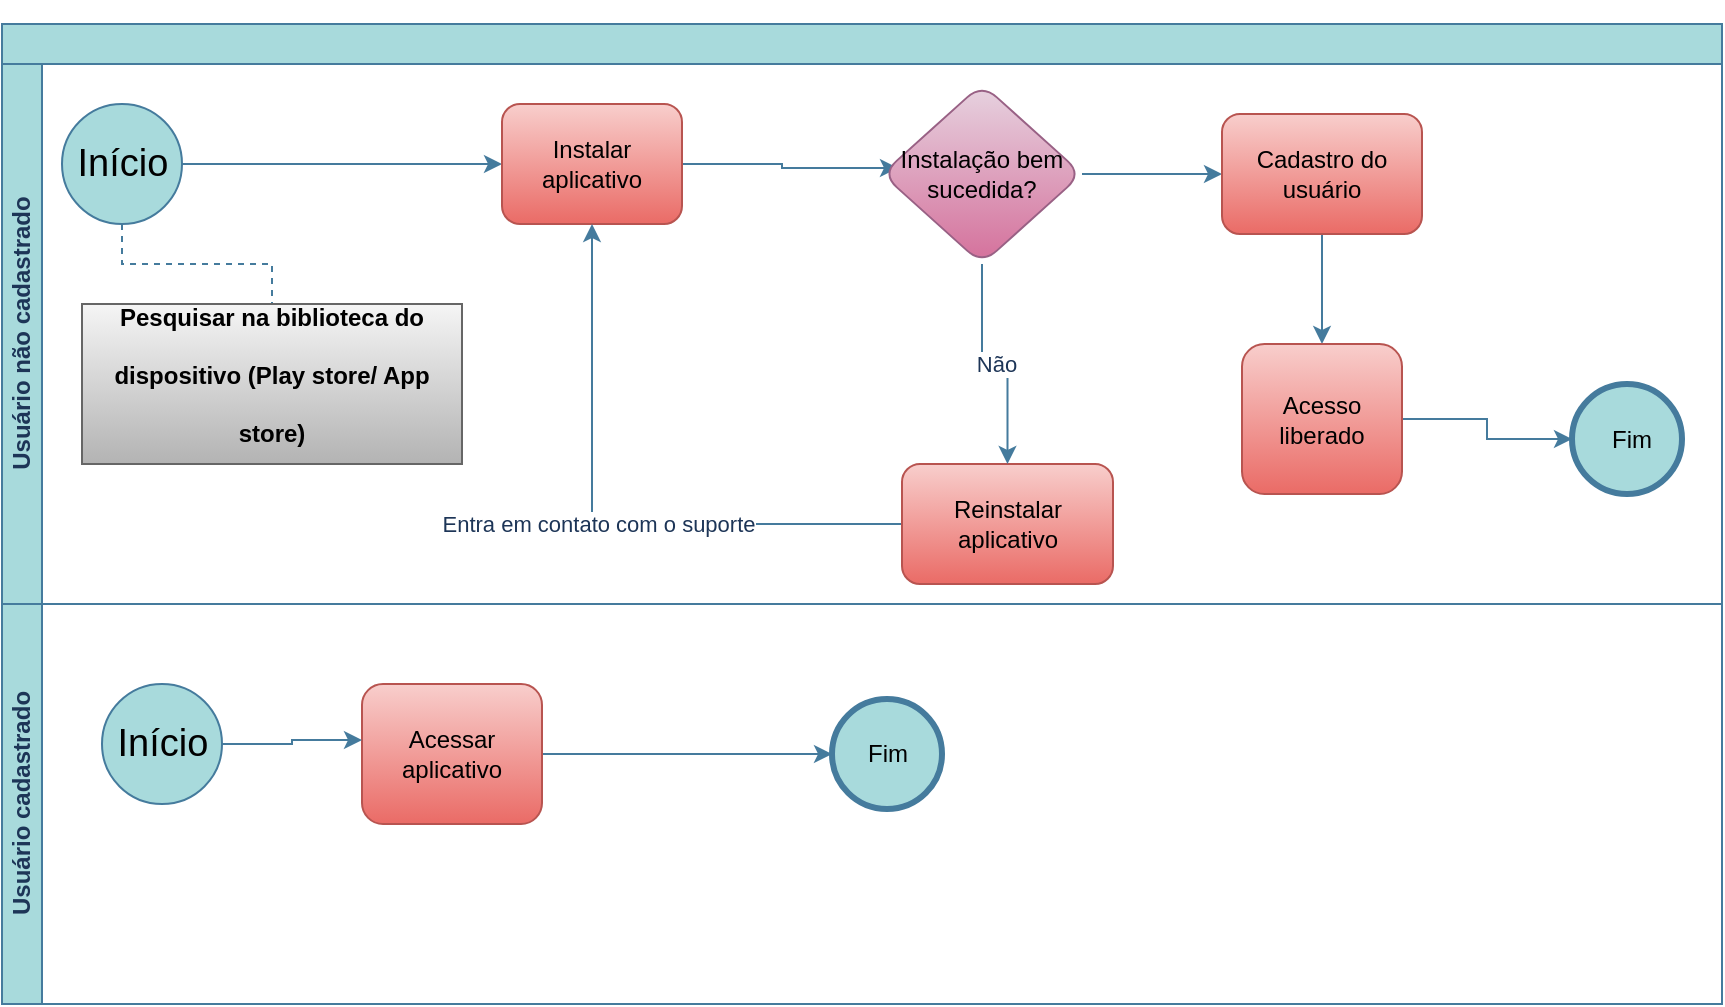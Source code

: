 <mxfile version="27.0.6">
  <diagram name="Página-1" id="F7bdqT-ER-5MlWBGdKAR">
    <mxGraphModel dx="994" dy="579" grid="1" gridSize="10" guides="1" tooltips="1" connect="1" arrows="1" fold="1" page="1" pageScale="1" pageWidth="827" pageHeight="1169" math="0" shadow="0">
      <root>
        <mxCell id="0" />
        <mxCell id="1" parent="0" />
        <mxCell id="GeJ39ysv4xQjzDasYRCv-2" value="&#xa;&#xa;&#xa;" style="swimlane;html=1;childLayout=stackLayout;resizeParent=1;resizeParentMax=0;horizontal=1;startSize=20;horizontalStack=0;whiteSpace=wrap;fillColor=#A8DADC;labelBackgroundColor=none;strokeColor=#457B9D;fontColor=#1D3557;" parent="1" vertex="1">
          <mxGeometry x="20" y="30" width="860" height="490" as="geometry" />
        </mxCell>
        <mxCell id="GeJ39ysv4xQjzDasYRCv-3" value="Usuário não cadastrado" style="swimlane;html=1;startSize=20;horizontal=0;labelBackgroundColor=none;fillColor=#A8DADC;strokeColor=#457B9D;fontColor=#1D3557;" parent="GeJ39ysv4xQjzDasYRCv-2" vertex="1">
          <mxGeometry y="20" width="860" height="270" as="geometry" />
        </mxCell>
        <mxCell id="LmsEvX6lg8-w7rIzI8qS-34" style="edgeStyle=orthogonalEdgeStyle;rounded=0;orthogonalLoop=1;jettySize=auto;html=1;exitX=1;exitY=0.5;exitDx=0;exitDy=0;exitPerimeter=0;entryX=0;entryY=0.5;entryDx=0;entryDy=0;strokeColor=#457B9D;fontColor=#1D3557;fillColor=#A8DADC;" edge="1" parent="GeJ39ysv4xQjzDasYRCv-3" source="LmsEvX6lg8-w7rIzI8qS-2" target="LmsEvX6lg8-w7rIzI8qS-13">
          <mxGeometry relative="1" as="geometry" />
        </mxCell>
        <mxCell id="LmsEvX6lg8-w7rIzI8qS-2" value="&#xa;&#xa;&#xa;" style="points=[[0.145,0.145,0],[0.5,0,0],[0.855,0.145,0],[1,0.5,0],[0.855,0.855,0],[0.5,1,0],[0.145,0.855,0],[0,0.5,0]];shape=mxgraph.bpmn.event;html=1;verticalLabelPosition=bottom;labelBackgroundColor=none;verticalAlign=top;align=center;perimeter=ellipsePerimeter;outlineConnect=0;aspect=fixed;outline=standard;symbol=general;fillColor=light-dark(#A8DADC,#66CC00);strokeColor=#457B9D;fontColor=#1D3557;" vertex="1" parent="GeJ39ysv4xQjzDasYRCv-3">
          <mxGeometry x="30" y="20" width="60" height="60" as="geometry" />
        </mxCell>
        <mxCell id="LmsEvX6lg8-w7rIzI8qS-30" value="" style="edgeStyle=orthogonalEdgeStyle;rounded=0;orthogonalLoop=1;jettySize=auto;html=1;strokeColor=#457B9D;fontColor=#1D3557;fillColor=#A8DADC;dashed=1;endArrow=none;startFill=0;" edge="1" parent="GeJ39ysv4xQjzDasYRCv-3" source="LmsEvX6lg8-w7rIzI8qS-9" target="LmsEvX6lg8-w7rIzI8qS-23">
          <mxGeometry relative="1" as="geometry" />
        </mxCell>
        <mxCell id="LmsEvX6lg8-w7rIzI8qS-9" value="&lt;font style=&quot;color: light-dark(rgb(0, 0, 0), rgb(0, 0, 0)); font-size: 19px;&quot;&gt;Início&lt;/font&gt;" style="text;html=1;align=center;verticalAlign=middle;whiteSpace=wrap;rounded=0;fontColor=#1D3557;" vertex="1" parent="GeJ39ysv4xQjzDasYRCv-3">
          <mxGeometry x="11.5" y="20" width="97" height="60" as="geometry" />
        </mxCell>
        <mxCell id="LmsEvX6lg8-w7rIzI8qS-28" value="" style="edgeStyle=orthogonalEdgeStyle;rounded=0;orthogonalLoop=1;jettySize=auto;html=1;strokeColor=#457B9D;fontColor=#1D3557;fillColor=#A8DADC;entryX=0.08;entryY=0.467;entryDx=0;entryDy=0;entryPerimeter=0;" edge="1" parent="GeJ39ysv4xQjzDasYRCv-3" source="LmsEvX6lg8-w7rIzI8qS-13" target="LmsEvX6lg8-w7rIzI8qS-15">
          <mxGeometry relative="1" as="geometry" />
        </mxCell>
        <mxCell id="LmsEvX6lg8-w7rIzI8qS-13" value="Instalar aplicativo" style="rounded=1;whiteSpace=wrap;html=1;strokeColor=#b85450;fillColor=#f8cecc;gradientColor=#ea6b66;" vertex="1" parent="GeJ39ysv4xQjzDasYRCv-3">
          <mxGeometry x="250" y="20" width="90" height="60" as="geometry" />
        </mxCell>
        <mxCell id="LmsEvX6lg8-w7rIzI8qS-35" value="Entra em contato com o suporte" style="edgeStyle=orthogonalEdgeStyle;rounded=0;orthogonalLoop=1;jettySize=auto;html=1;exitX=0;exitY=0.5;exitDx=0;exitDy=0;entryX=0.5;entryY=1;entryDx=0;entryDy=0;strokeColor=#457B9D;fontColor=#1D3557;fillColor=#A8DADC;" edge="1" parent="GeJ39ysv4xQjzDasYRCv-3" source="LmsEvX6lg8-w7rIzI8qS-14" target="LmsEvX6lg8-w7rIzI8qS-13">
          <mxGeometry relative="1" as="geometry" />
        </mxCell>
        <mxCell id="LmsEvX6lg8-w7rIzI8qS-14" value="Reinstalar aplicativo" style="rounded=1;whiteSpace=wrap;html=1;strokeColor=#b85450;fillColor=#f8cecc;gradientColor=#ea6b66;" vertex="1" parent="GeJ39ysv4xQjzDasYRCv-3">
          <mxGeometry x="450" y="200" width="105.5" height="60" as="geometry" />
        </mxCell>
        <mxCell id="LmsEvX6lg8-w7rIzI8qS-27" value="Não" style="edgeStyle=orthogonalEdgeStyle;rounded=0;orthogonalLoop=1;jettySize=auto;html=1;strokeColor=#457B9D;fontColor=#1D3557;fillColor=#A8DADC;" edge="1" parent="GeJ39ysv4xQjzDasYRCv-3" source="LmsEvX6lg8-w7rIzI8qS-15" target="LmsEvX6lg8-w7rIzI8qS-14">
          <mxGeometry relative="1" as="geometry" />
        </mxCell>
        <mxCell id="LmsEvX6lg8-w7rIzI8qS-37" style="edgeStyle=orthogonalEdgeStyle;rounded=0;orthogonalLoop=1;jettySize=auto;html=1;exitX=1;exitY=0.5;exitDx=0;exitDy=0;strokeColor=#457B9D;fontColor=#1D3557;fillColor=#A8DADC;" edge="1" parent="GeJ39ysv4xQjzDasYRCv-3" source="LmsEvX6lg8-w7rIzI8qS-15" target="LmsEvX6lg8-w7rIzI8qS-36">
          <mxGeometry relative="1" as="geometry" />
        </mxCell>
        <mxCell id="LmsEvX6lg8-w7rIzI8qS-15" value="Instalação bem sucedida?" style="rhombus;whiteSpace=wrap;html=1;fillColor=#e6d0de;strokeColor=#996185;rounded=1;gradientColor=#d5739d;" vertex="1" parent="GeJ39ysv4xQjzDasYRCv-3">
          <mxGeometry x="440" y="10" width="100" height="90" as="geometry" />
        </mxCell>
        <mxCell id="LmsEvX6lg8-w7rIzI8qS-23" value="&lt;h1 style=&quot;margin-top: 0px;&quot;&gt;&lt;font style=&quot;font-size: 12px;&quot;&gt;Pesquisar na biblioteca do dispositivo (Play store/ App store)&lt;/font&gt;&lt;/h1&gt;" style="rounded=0;whiteSpace=wrap;html=1;strokeColor=#666666;fillColor=#f5f5f5;gradientColor=#b3b3b3;align=center;" vertex="1" parent="GeJ39ysv4xQjzDasYRCv-3">
          <mxGeometry x="40" y="120" width="190" height="80" as="geometry" />
        </mxCell>
        <mxCell id="LmsEvX6lg8-w7rIzI8qS-62" style="edgeStyle=orthogonalEdgeStyle;rounded=0;orthogonalLoop=1;jettySize=auto;html=1;exitX=0.5;exitY=1;exitDx=0;exitDy=0;entryX=0.5;entryY=0;entryDx=0;entryDy=0;strokeColor=#457B9D;fontColor=#1D3557;fillColor=#A8DADC;" edge="1" parent="GeJ39ysv4xQjzDasYRCv-3" source="LmsEvX6lg8-w7rIzI8qS-36" target="LmsEvX6lg8-w7rIzI8qS-61">
          <mxGeometry relative="1" as="geometry" />
        </mxCell>
        <mxCell id="LmsEvX6lg8-w7rIzI8qS-36" value="Cadastro do usuário" style="rounded=1;whiteSpace=wrap;html=1;strokeColor=#b85450;fillColor=#f8cecc;gradientColor=#ea6b66;" vertex="1" parent="GeJ39ysv4xQjzDasYRCv-3">
          <mxGeometry x="610" y="25" width="100" height="60" as="geometry" />
        </mxCell>
        <mxCell id="LmsEvX6lg8-w7rIzI8qS-3" value="" style="points=[[0.145,0.145,0],[0.5,0,0],[0.855,0.145,0],[1,0.5,0],[0.855,0.855,0],[0.5,1,0],[0.145,0.855,0],[0,0.5,0]];shape=mxgraph.bpmn.event;html=1;verticalLabelPosition=bottom;labelBackgroundColor=none;verticalAlign=top;align=center;perimeter=ellipsePerimeter;outlineConnect=0;aspect=fixed;outline=end;symbol=terminate2;fillColor=light-dark(#A8DADC,#CC0000);strokeColor=#457B9D;fontColor=#1D3557;" vertex="1" parent="GeJ39ysv4xQjzDasYRCv-3">
          <mxGeometry x="785" y="160" width="55" height="55" as="geometry" />
        </mxCell>
        <mxCell id="LmsEvX6lg8-w7rIzI8qS-63" style="edgeStyle=orthogonalEdgeStyle;rounded=0;orthogonalLoop=1;jettySize=auto;html=1;exitX=1;exitY=0.5;exitDx=0;exitDy=0;strokeColor=#457B9D;fontColor=#1D3557;fillColor=#A8DADC;" edge="1" parent="GeJ39ysv4xQjzDasYRCv-3" source="LmsEvX6lg8-w7rIzI8qS-61" target="LmsEvX6lg8-w7rIzI8qS-3">
          <mxGeometry relative="1" as="geometry" />
        </mxCell>
        <mxCell id="LmsEvX6lg8-w7rIzI8qS-61" value="Acesso liberado" style="rounded=1;whiteSpace=wrap;html=1;strokeColor=#b85450;fillColor=#f8cecc;gradientColor=#ea6b66;" vertex="1" parent="GeJ39ysv4xQjzDasYRCv-3">
          <mxGeometry x="620" y="140" width="80" height="75" as="geometry" />
        </mxCell>
        <mxCell id="LmsEvX6lg8-w7rIzI8qS-39" value="&lt;font style=&quot;color: light-dark(rgb(0, 0, 0), rgb(0, 0, 0));&quot;&gt;Fim&lt;/font&gt;" style="text;html=1;align=center;verticalAlign=middle;whiteSpace=wrap;rounded=0;fontColor=#1D3557;" vertex="1" parent="GeJ39ysv4xQjzDasYRCv-3">
          <mxGeometry x="785" y="172.5" width="60" height="30" as="geometry" />
        </mxCell>
        <mxCell id="GeJ39ysv4xQjzDasYRCv-4" value="Usuário cadastrado" style="swimlane;html=1;startSize=20;horizontal=0;labelBackgroundColor=none;fillColor=#A8DADC;strokeColor=#457B9D;fontColor=#1D3557;" parent="GeJ39ysv4xQjzDasYRCv-2" vertex="1">
          <mxGeometry y="290" width="860" height="200" as="geometry" />
        </mxCell>
        <mxCell id="LmsEvX6lg8-w7rIzI8qS-24" value="&#xa;&#xa;&#xa;" style="points=[[0.145,0.145,0],[0.5,0,0],[0.855,0.145,0],[1,0.5,0],[0.855,0.855,0],[0.5,1,0],[0.145,0.855,0],[0,0.5,0]];shape=mxgraph.bpmn.event;html=1;verticalLabelPosition=bottom;labelBackgroundColor=none;verticalAlign=top;align=center;perimeter=ellipsePerimeter;outlineConnect=0;aspect=fixed;outline=standard;symbol=general;fillColor=light-dark(#A8DADC,#66CC00);strokeColor=#457B9D;fontColor=#1D3557;" vertex="1" parent="GeJ39ysv4xQjzDasYRCv-4">
          <mxGeometry x="50" y="40" width="60" height="60" as="geometry" />
        </mxCell>
        <mxCell id="LmsEvX6lg8-w7rIzI8qS-25" value="&lt;font style=&quot;color: light-dark(rgb(0, 0, 0), rgb(0, 0, 0)); font-size: 19px;&quot;&gt;Início&lt;/font&gt;" style="text;html=1;align=center;verticalAlign=middle;whiteSpace=wrap;rounded=0;fontColor=#1D3557;" vertex="1" parent="GeJ39ysv4xQjzDasYRCv-4">
          <mxGeometry x="31.5" y="40" width="97" height="60" as="geometry" />
        </mxCell>
        <mxCell id="LmsEvX6lg8-w7rIzI8qS-64" style="edgeStyle=orthogonalEdgeStyle;rounded=0;orthogonalLoop=1;jettySize=auto;html=1;exitX=1;exitY=0.5;exitDx=0;exitDy=0;strokeColor=#457B9D;fontColor=#1D3557;fillColor=#A8DADC;" edge="1" parent="GeJ39ysv4xQjzDasYRCv-4" source="LmsEvX6lg8-w7rIzI8qS-40" target="LmsEvX6lg8-w7rIzI8qS-41">
          <mxGeometry relative="1" as="geometry" />
        </mxCell>
        <mxCell id="LmsEvX6lg8-w7rIzI8qS-40" value="Acessar aplicativo" style="rounded=1;whiteSpace=wrap;html=1;strokeColor=#b85450;fillColor=#f8cecc;gradientColor=#ea6b66;" vertex="1" parent="GeJ39ysv4xQjzDasYRCv-4">
          <mxGeometry x="180" y="40" width="90" height="70" as="geometry" />
        </mxCell>
        <mxCell id="LmsEvX6lg8-w7rIzI8qS-41" value="" style="points=[[0.145,0.145,0],[0.5,0,0],[0.855,0.145,0],[1,0.5,0],[0.855,0.855,0],[0.5,1,0],[0.145,0.855,0],[0,0.5,0]];shape=mxgraph.bpmn.event;html=1;verticalLabelPosition=bottom;labelBackgroundColor=none;verticalAlign=top;align=center;perimeter=ellipsePerimeter;outlineConnect=0;aspect=fixed;outline=end;symbol=terminate2;fillColor=light-dark(#A8DADC,#CC0000);strokeColor=#457B9D;fontColor=#1D3557;" vertex="1" parent="GeJ39ysv4xQjzDasYRCv-4">
          <mxGeometry x="415" y="47.5" width="55" height="55" as="geometry" />
        </mxCell>
        <mxCell id="LmsEvX6lg8-w7rIzI8qS-42" value="&lt;font style=&quot;color: light-dark(rgb(0, 0, 0), rgb(0, 0, 0));&quot;&gt;Fim&lt;/font&gt;" style="text;html=1;align=center;verticalAlign=middle;whiteSpace=wrap;rounded=0;fontColor=#1D3557;" vertex="1" parent="GeJ39ysv4xQjzDasYRCv-4">
          <mxGeometry x="412.5" y="60" width="60" height="30" as="geometry" />
        </mxCell>
        <mxCell id="LmsEvX6lg8-w7rIzI8qS-43" style="edgeStyle=orthogonalEdgeStyle;rounded=0;orthogonalLoop=1;jettySize=auto;html=1;exitX=1;exitY=0.5;exitDx=0;exitDy=0;exitPerimeter=0;entryX=0;entryY=0.4;entryDx=0;entryDy=0;entryPerimeter=0;strokeColor=#457B9D;fontColor=#1D3557;fillColor=#A8DADC;" edge="1" parent="GeJ39ysv4xQjzDasYRCv-4" source="LmsEvX6lg8-w7rIzI8qS-24" target="LmsEvX6lg8-w7rIzI8qS-40">
          <mxGeometry relative="1" as="geometry" />
        </mxCell>
      </root>
    </mxGraphModel>
  </diagram>
</mxfile>
